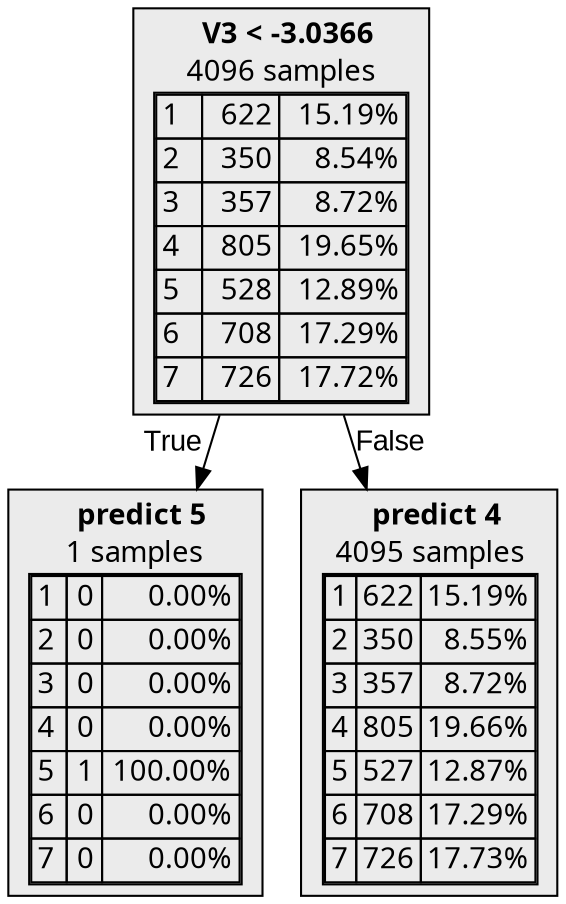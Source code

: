 digraph {
    1 [label=<  <TABLE BORDER="0" CELLPADDING="0">
      <TR>
    <TD>
      <B>V3 &lt; -3.0366</B>
    </TD>
  </TR>

    <TR>
      <TD>4096 samples</TD>
    </TR>
    <TR>
  <TD>
    <TABLE CELLSPACING="0">
      
        <TR >
    <TD ALIGN="LEFT">1</TD>
    <TD ALIGN="RIGHT">622</TD>
    <TD ALIGN="RIGHT">15.19%</TD>
  </TR>
  <TR >
    <TD ALIGN="LEFT">2</TD>
    <TD ALIGN="RIGHT">350</TD>
    <TD ALIGN="RIGHT">8.54%</TD>
  </TR>
  <TR >
    <TD ALIGN="LEFT">3</TD>
    <TD ALIGN="RIGHT">357</TD>
    <TD ALIGN="RIGHT">8.72%</TD>
  </TR>
  <TR class="highlighted">
    <TD ALIGN="LEFT">4</TD>
    <TD ALIGN="RIGHT">805</TD>
    <TD ALIGN="RIGHT">19.65%</TD>
  </TR>
  <TR >
    <TD ALIGN="LEFT">5</TD>
    <TD ALIGN="RIGHT">528</TD>
    <TD ALIGN="RIGHT">12.89%</TD>
  </TR>
  <TR >
    <TD ALIGN="LEFT">6</TD>
    <TD ALIGN="RIGHT">708</TD>
    <TD ALIGN="RIGHT">17.29%</TD>
  </TR>
  <TR >
    <TD ALIGN="LEFT">7</TD>
    <TD ALIGN="RIGHT">726</TD>
    <TD ALIGN="RIGHT">17.72%</TD>
  </TR>

    </TABLE>
  </TD>
</TR>

  </TABLE>
>,fillcolor="#EBEBEB",shape=box,fontname="bold arial",style="filled"];
    1 -> 2 [labeldistance=2.5, labelangle=45, headlabel="True",fontname="arial"];
    1 -> 3 [labeldistance=2.5, labelangle=-45, headlabel="False",fontname="arial"];
    2 [label=<  <TABLE BORDER="0" CELLPADDING="0">
      <TR>
    <TD>
      <B>predict 5</B>
    </TD>
  </TR>

    <TR>
      <TD>1 samples</TD>
    </TR>
    <TR>
  <TD>
    <TABLE CELLSPACING="0">
      
        <TR >
    <TD ALIGN="LEFT">1</TD>
    <TD ALIGN="RIGHT">0</TD>
    <TD ALIGN="RIGHT">0.00%</TD>
  </TR>
  <TR >
    <TD ALIGN="LEFT">2</TD>
    <TD ALIGN="RIGHT">0</TD>
    <TD ALIGN="RIGHT">0.00%</TD>
  </TR>
  <TR >
    <TD ALIGN="LEFT">3</TD>
    <TD ALIGN="RIGHT">0</TD>
    <TD ALIGN="RIGHT">0.00%</TD>
  </TR>
  <TR >
    <TD ALIGN="LEFT">4</TD>
    <TD ALIGN="RIGHT">0</TD>
    <TD ALIGN="RIGHT">0.00%</TD>
  </TR>
  <TR class="highlighted">
    <TD ALIGN="LEFT">5</TD>
    <TD ALIGN="RIGHT">1</TD>
    <TD ALIGN="RIGHT">100.00%</TD>
  </TR>
  <TR >
    <TD ALIGN="LEFT">6</TD>
    <TD ALIGN="RIGHT">0</TD>
    <TD ALIGN="RIGHT">0.00%</TD>
  </TR>
  <TR >
    <TD ALIGN="LEFT">7</TD>
    <TD ALIGN="RIGHT">0</TD>
    <TD ALIGN="RIGHT">0.00%</TD>
  </TR>

    </TABLE>
  </TD>
</TR>

  </TABLE>
>,fillcolor="#EBEBEB",shape=box,fontname="bold arial",style="filled",color=black];
    3 [label=<  <TABLE BORDER="0" CELLPADDING="0">
      <TR>
    <TD>
      <B>predict 4</B>
    </TD>
  </TR>

    <TR>
      <TD>4095 samples</TD>
    </TR>
    <TR>
  <TD>
    <TABLE CELLSPACING="0">
      
        <TR >
    <TD ALIGN="LEFT">1</TD>
    <TD ALIGN="RIGHT">622</TD>
    <TD ALIGN="RIGHT">15.19%</TD>
  </TR>
  <TR >
    <TD ALIGN="LEFT">2</TD>
    <TD ALIGN="RIGHT">350</TD>
    <TD ALIGN="RIGHT">8.55%</TD>
  </TR>
  <TR >
    <TD ALIGN="LEFT">3</TD>
    <TD ALIGN="RIGHT">357</TD>
    <TD ALIGN="RIGHT">8.72%</TD>
  </TR>
  <TR class="highlighted">
    <TD ALIGN="LEFT">4</TD>
    <TD ALIGN="RIGHT">805</TD>
    <TD ALIGN="RIGHT">19.66%</TD>
  </TR>
  <TR >
    <TD ALIGN="LEFT">5</TD>
    <TD ALIGN="RIGHT">527</TD>
    <TD ALIGN="RIGHT">12.87%</TD>
  </TR>
  <TR >
    <TD ALIGN="LEFT">6</TD>
    <TD ALIGN="RIGHT">708</TD>
    <TD ALIGN="RIGHT">17.29%</TD>
  </TR>
  <TR >
    <TD ALIGN="LEFT">7</TD>
    <TD ALIGN="RIGHT">726</TD>
    <TD ALIGN="RIGHT">17.73%</TD>
  </TR>

    </TABLE>
  </TD>
</TR>

  </TABLE>
>,fillcolor="#EBEBEB",shape=box,fontname="bold arial",style="filled",color=black];
}
